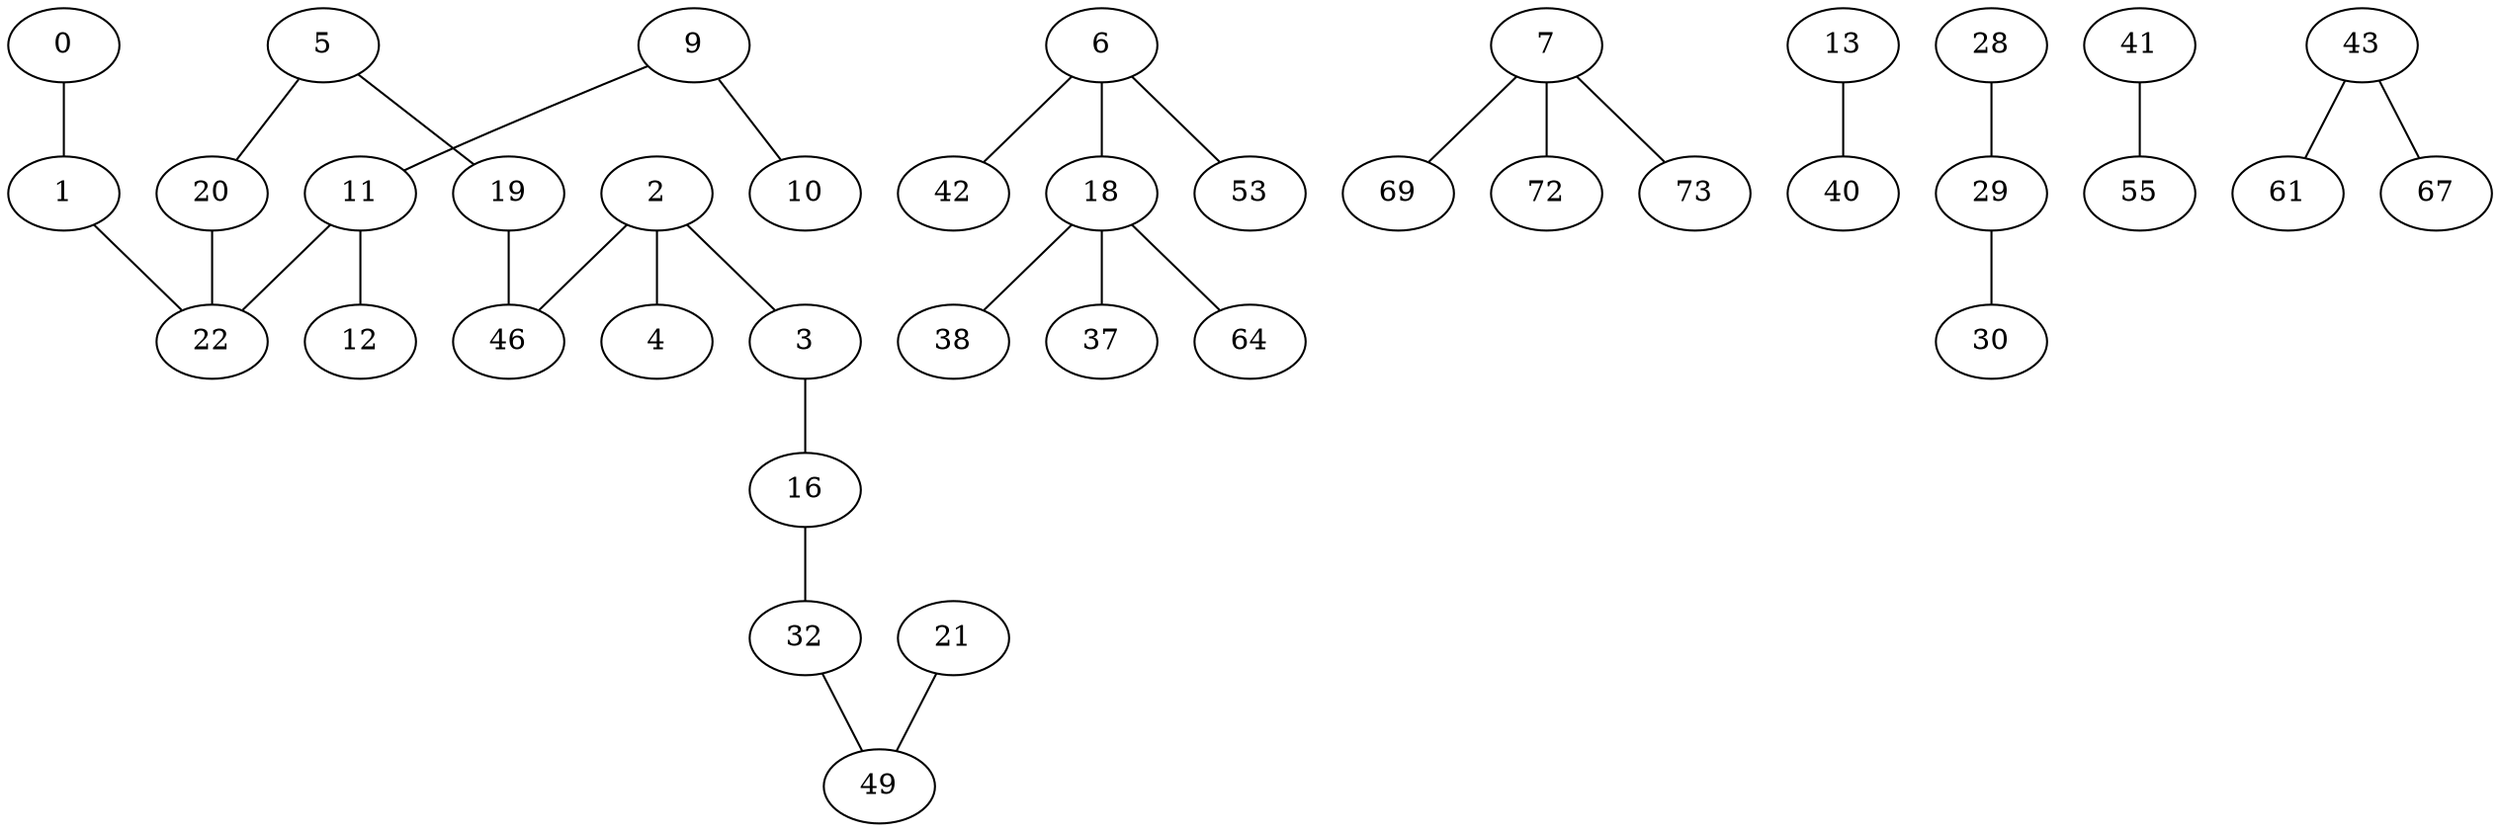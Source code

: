 graph G {
   0 -- 1
   1 -- 22
   2 -- 3
   2 -- 4
   2 -- 46
   3 -- 16
   5 -- 19
   5 -- 20
   6 -- 42
   6 -- 18
   6 -- 53
   7 -- 69
   7 -- 72
   7 -- 73
   9 -- 10
   9 -- 11
   11 -- 12
   11 -- 22
   13 -- 40
   16 -- 32
   18 -- 38
   18 -- 37
   18 -- 64
   19 -- 46
   20 -- 22
   21 -- 49
   28 -- 29
   29 -- 30
   32 -- 49
   41 -- 55
   43 -- 61
   43 -- 67
}
